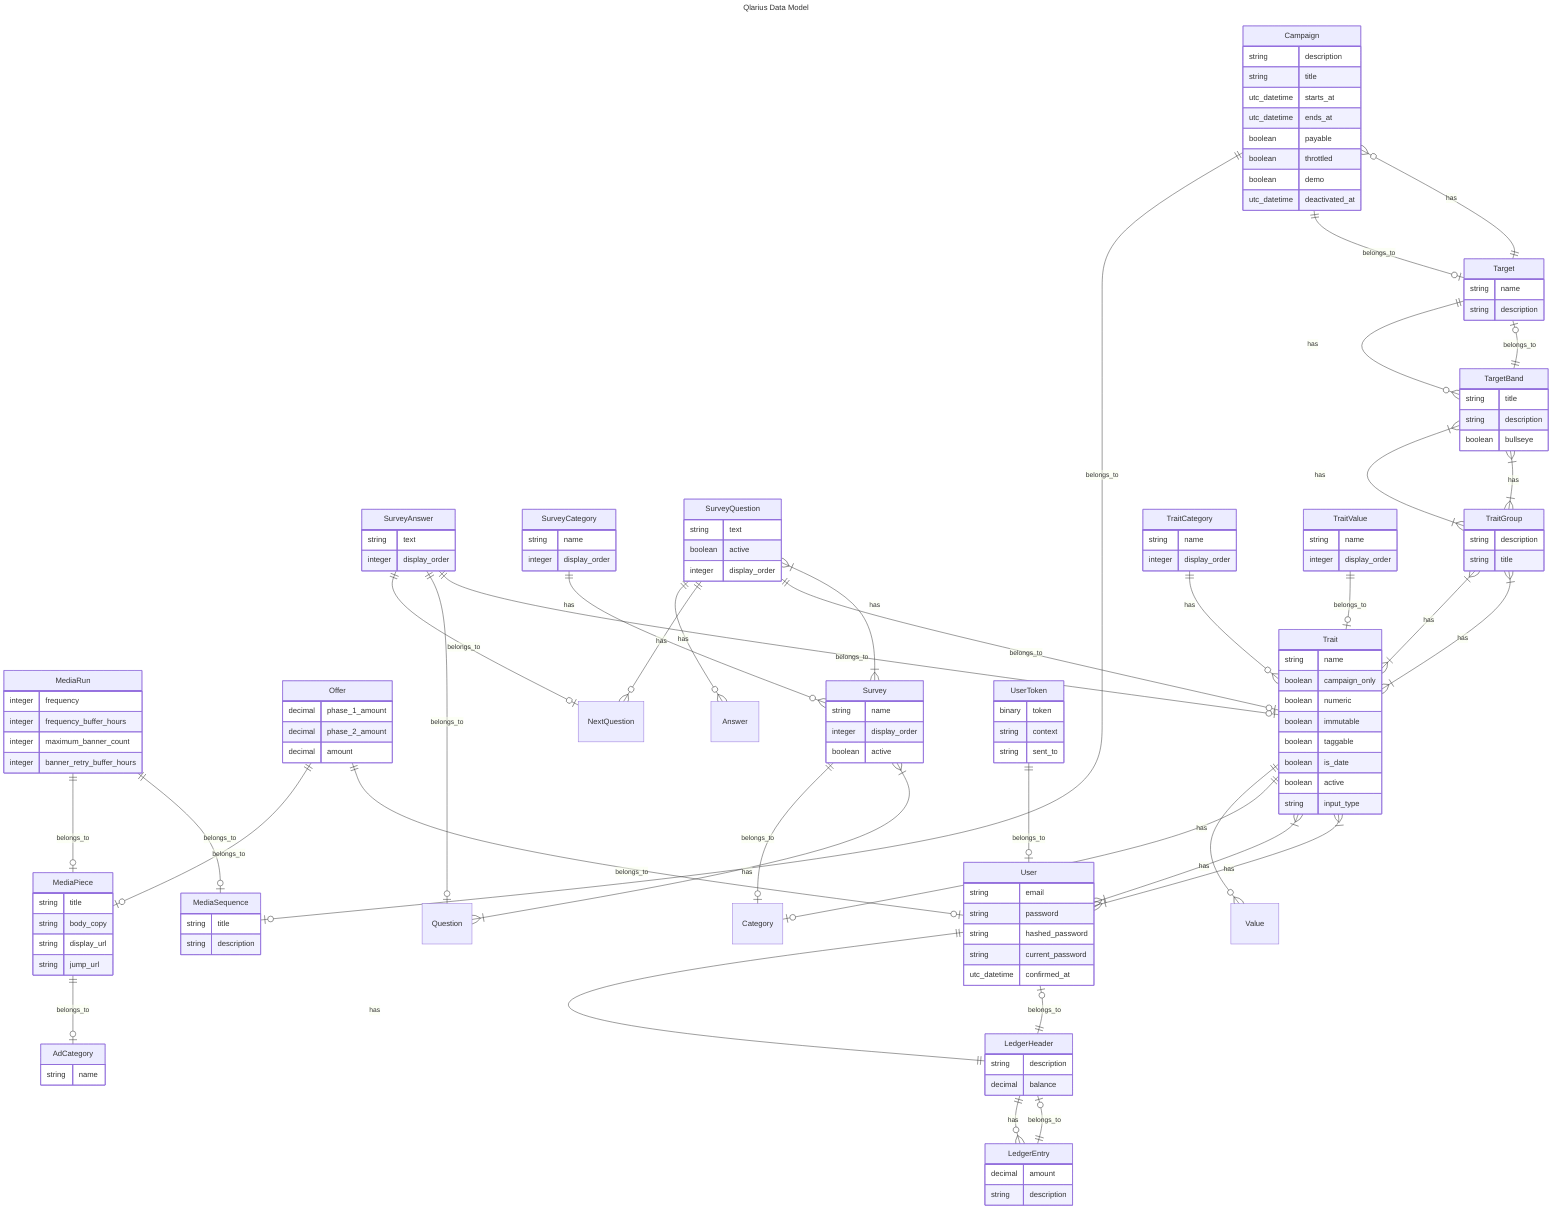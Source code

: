 ---
title: Qlarius Data Model
---
erDiagram
    Campaign ||--o| MediaSequence : belongs_to
    Campaign ||--o| Target : belongs_to
    LedgerEntry ||--o| LedgerHeader : belongs_to
    LedgerHeader ||--o{ LedgerEntry : has
    LedgerHeader ||--o| User : belongs_to
    MediaPiece ||--o| AdCategory : belongs_to
    MediaRun ||--o| MediaPiece : belongs_to
    MediaRun ||--o| MediaSequence : belongs_to
    Offer ||--o| MediaPiece : belongs_to
    Offer ||--o| User : belongs_to
    Survey ||--o| Category : belongs_to
    Survey }|--|{ Question : has
    SurveyAnswer ||--o| NextQuestion : belongs_to
    SurveyAnswer ||--o| Question : belongs_to
    SurveyAnswer ||--o| Trait : belongs_to
    SurveyCategory ||--o{ Survey : has
    SurveyQuestion ||--o{ Answer : has
    SurveyQuestion ||--o{ NextQuestion : has
    SurveyQuestion ||--o| Trait : belongs_to
    SurveyQuestion }|--|{ Survey : has
    Target ||--o{ Campaign : has
    Target ||--o{ TargetBand : has
    TargetBand ||--o| Target : belongs_to
    TargetBand }|--|{ TraitGroup : has
    Trait ||--o{ Value : has
    Trait ||--o| Category : belongs_to
    Trait }|--|{ TraitGroup : has
    Trait }|--|{ User : has
    TraitCategory ||--o{ Trait : has
    TraitGroup }|--|{ TargetBand : has
    TraitGroup }|--|{ Trait : has
    TraitValue ||--o| Trait : belongs_to
    User ||--|| LedgerHeader : has
    User }|--|{ Trait : has
    UserToken ||--o| User : belongs_to

    Trait {
        string name
        boolean campaign_only
        boolean numeric
        boolean immutable
        boolean taggable
        boolean is_date
        boolean active
        string input_type
    }

    TraitCategory {
        string name
        integer display_order
    }

    TraitValue {
        string name
        integer display_order
    }

    Offer {
        decimal phase_1_amount
        decimal phase_2_amount
        decimal amount
    }

    User {
        string email
        string password
        string hashed_password
        string current_password
        utc_datetime confirmed_at
    }

    UserToken {
        binary token
        string context
        string sent_to
    }

    SurveyCategory {
        string name
        integer display_order
    }

    Survey {
        string name
        integer display_order
        boolean active
    }

    SurveyQuestion {
        string text
        boolean active
        integer display_order
    }

    SurveyAnswer {
        string text
        integer display_order
    }

    MediaSequence {
        string title
        string description
    }

    MediaRun {
        integer frequency
        integer frequency_buffer_hours
        integer maximum_banner_count
        integer banner_retry_buffer_hours
    }

    MediaPiece {
        string title
        string body_copy
        string display_url
        string jump_url
    }

    LedgerEntry {
        decimal amount
        string description
    }

    AdCategory {
        string name
    }

    TargetBand {
        string title
        string description
        boolean bullseye
    }

    TraitGroup {
        string description
        string title
    }

    Campaign {
        string description
        string title
        utc_datetime starts_at
        utc_datetime ends_at
        boolean payable
        boolean throttled
        boolean demo
        utc_datetime deactivated_at
    }

    Target {
        string name
        string description
    }

    LedgerHeader {
        string description
        decimal balance
    }